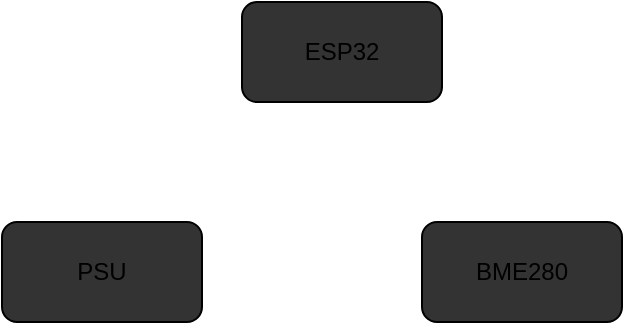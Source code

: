 <mxfile>
    <diagram id="wTQ9zMehy1ci67dhYJVM" name="Page-1">
        <mxGraphModel dx="1039" dy="514" grid="1" gridSize="10" guides="1" tooltips="1" connect="1" arrows="1" fold="1" page="1" pageScale="1" pageWidth="850" pageHeight="1100" background="#ffffff" math="0" shadow="0">
            <root>
                <mxCell id="0"/>
                <mxCell id="1" parent="0"/>
                <mxCell id="d8c26569-b7a3-4141-ba52-ebda3167f5e0" value="ESP32" style="rounded=1;shape=rectangle;whiteSpace=wrap;html=1;fillColor=#333333;" parent="1" vertex="1">
                    <mxGeometry x="300" y="90" width="100" height="50" as="geometry"/>
                </mxCell>
                <mxCell id="0143ccc6-ad03-45d2-b373-27fe85917ad6" value="PSU" style="rounded=1;shape=rectangle;whiteSpace=wrap;html=1;fillColor=#333333;" parent="1" vertex="1">
                    <mxGeometry x="180" y="200" width="100" height="50" as="geometry"/>
                </mxCell>
                <mxCell id="8d07be2f-cb95-41b0-9f23-51e7f2b5636c" value="BME280" style="rounded=1;shape=rectangle;whiteSpace=wrap;html=1;fillColor=#333333;" parent="1" vertex="1">
                    <mxGeometry x="390" y="200" width="100" height="50" as="geometry"/>
                </mxCell>
            </root>
        </mxGraphModel>
    </diagram>
</mxfile>